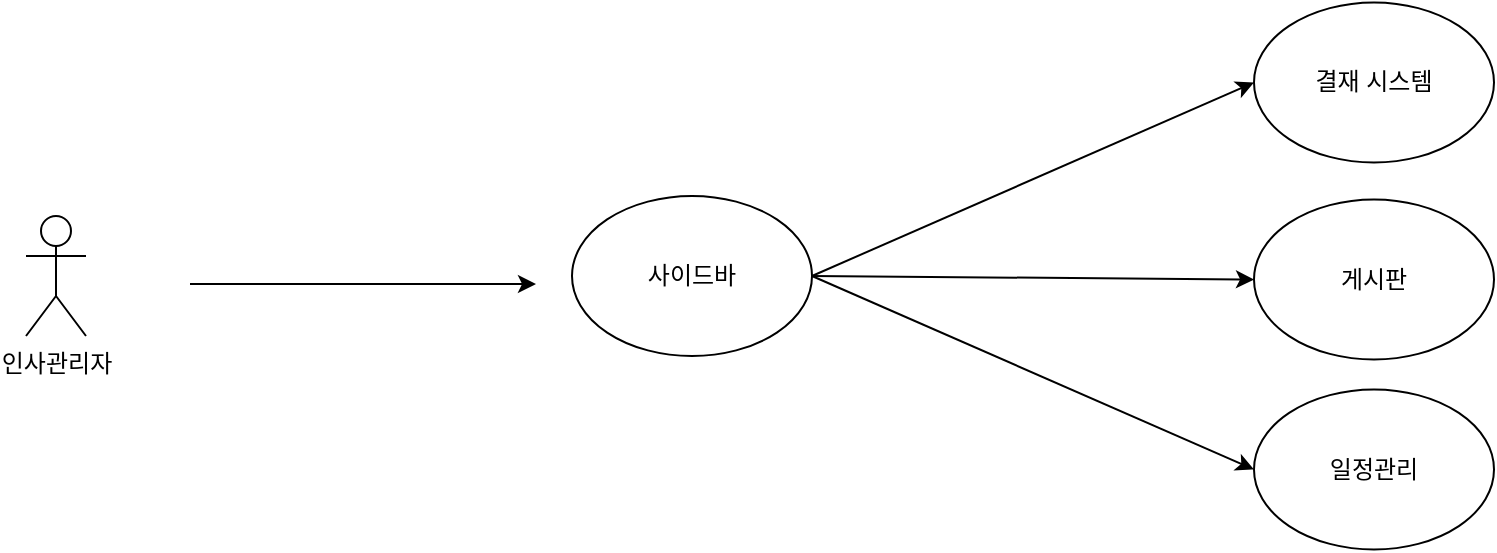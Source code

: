 <mxfile version="26.0.16">
  <diagram name="페이지-1" id="9A9ZXF2EYLERF3gJ_ILT">
    <mxGraphModel dx="2022" dy="650" grid="1" gridSize="10" guides="1" tooltips="1" connect="1" arrows="1" fold="1" page="1" pageScale="1" pageWidth="827" pageHeight="1169" math="0" shadow="0">
      <root>
        <mxCell id="0" />
        <mxCell id="1" parent="0" />
        <mxCell id="ZohFUqSMDbtdAadBT-RO-1" value="인사&lt;span style=&quot;background-color: transparent; color: light-dark(rgb(0, 0, 0), rgb(255, 255, 255));&quot;&gt;관리자&lt;/span&gt;&lt;div&gt;&lt;div&gt;&lt;br&gt;&lt;/div&gt;&lt;/div&gt;" style="shape=umlActor;verticalLabelPosition=bottom;verticalAlign=top;html=1;" vertex="1" parent="1">
          <mxGeometry x="-524" y="345" width="30" height="60" as="geometry" />
        </mxCell>
        <mxCell id="ZohFUqSMDbtdAadBT-RO-2" value="사이드바" style="ellipse;whiteSpace=wrap;html=1;" vertex="1" parent="1">
          <mxGeometry x="-251" y="335" width="120" height="80" as="geometry" />
        </mxCell>
        <mxCell id="ZohFUqSMDbtdAadBT-RO-5" value="결재 시스템" style="ellipse;whiteSpace=wrap;html=1;" vertex="1" parent="1">
          <mxGeometry x="90" y="238.25" width="120" height="80" as="geometry" />
        </mxCell>
        <mxCell id="ZohFUqSMDbtdAadBT-RO-8" value="" style="endArrow=classic;html=1;rounded=0;entryX=0;entryY=0.5;entryDx=0;entryDy=0;exitX=1;exitY=0.5;exitDx=0;exitDy=0;" edge="1" parent="1" source="ZohFUqSMDbtdAadBT-RO-2" target="ZohFUqSMDbtdAadBT-RO-5">
          <mxGeometry width="50" height="50" relative="1" as="geometry">
            <mxPoint x="125" y="217" as="sourcePoint" />
            <mxPoint x="208" y="572" as="targetPoint" />
          </mxGeometry>
        </mxCell>
        <mxCell id="ZohFUqSMDbtdAadBT-RO-9" value="" style="endArrow=classic;html=1;rounded=0;" edge="1" parent="1">
          <mxGeometry width="50" height="50" relative="1" as="geometry">
            <mxPoint x="-442" y="379" as="sourcePoint" />
            <mxPoint x="-269" y="379" as="targetPoint" />
          </mxGeometry>
        </mxCell>
        <mxCell id="ZohFUqSMDbtdAadBT-RO-14" value="게시판" style="ellipse;whiteSpace=wrap;html=1;" vertex="1" parent="1">
          <mxGeometry x="90" y="336.75" width="120" height="80" as="geometry" />
        </mxCell>
        <mxCell id="ZohFUqSMDbtdAadBT-RO-15" value="일정관리" style="ellipse;whiteSpace=wrap;html=1;" vertex="1" parent="1">
          <mxGeometry x="90" y="431.75" width="120" height="80" as="geometry" />
        </mxCell>
        <mxCell id="ZohFUqSMDbtdAadBT-RO-16" value="" style="endArrow=classic;html=1;rounded=0;entryX=0;entryY=0.5;entryDx=0;entryDy=0;exitX=1;exitY=0.5;exitDx=0;exitDy=0;" edge="1" parent="1" source="ZohFUqSMDbtdAadBT-RO-2" target="ZohFUqSMDbtdAadBT-RO-14">
          <mxGeometry width="50" height="50" relative="1" as="geometry">
            <mxPoint x="-240" y="330" as="sourcePoint" />
            <mxPoint x="103" y="676" as="targetPoint" />
          </mxGeometry>
        </mxCell>
        <mxCell id="ZohFUqSMDbtdAadBT-RO-17" value="" style="endArrow=classic;html=1;rounded=0;entryX=0;entryY=0.5;entryDx=0;entryDy=0;exitX=1;exitY=0.5;exitDx=0;exitDy=0;" edge="1" parent="1" source="ZohFUqSMDbtdAadBT-RO-2" target="ZohFUqSMDbtdAadBT-RO-15">
          <mxGeometry width="50" height="50" relative="1" as="geometry">
            <mxPoint x="-240" y="330" as="sourcePoint" />
            <mxPoint x="103" y="776" as="targetPoint" />
          </mxGeometry>
        </mxCell>
      </root>
    </mxGraphModel>
  </diagram>
</mxfile>
